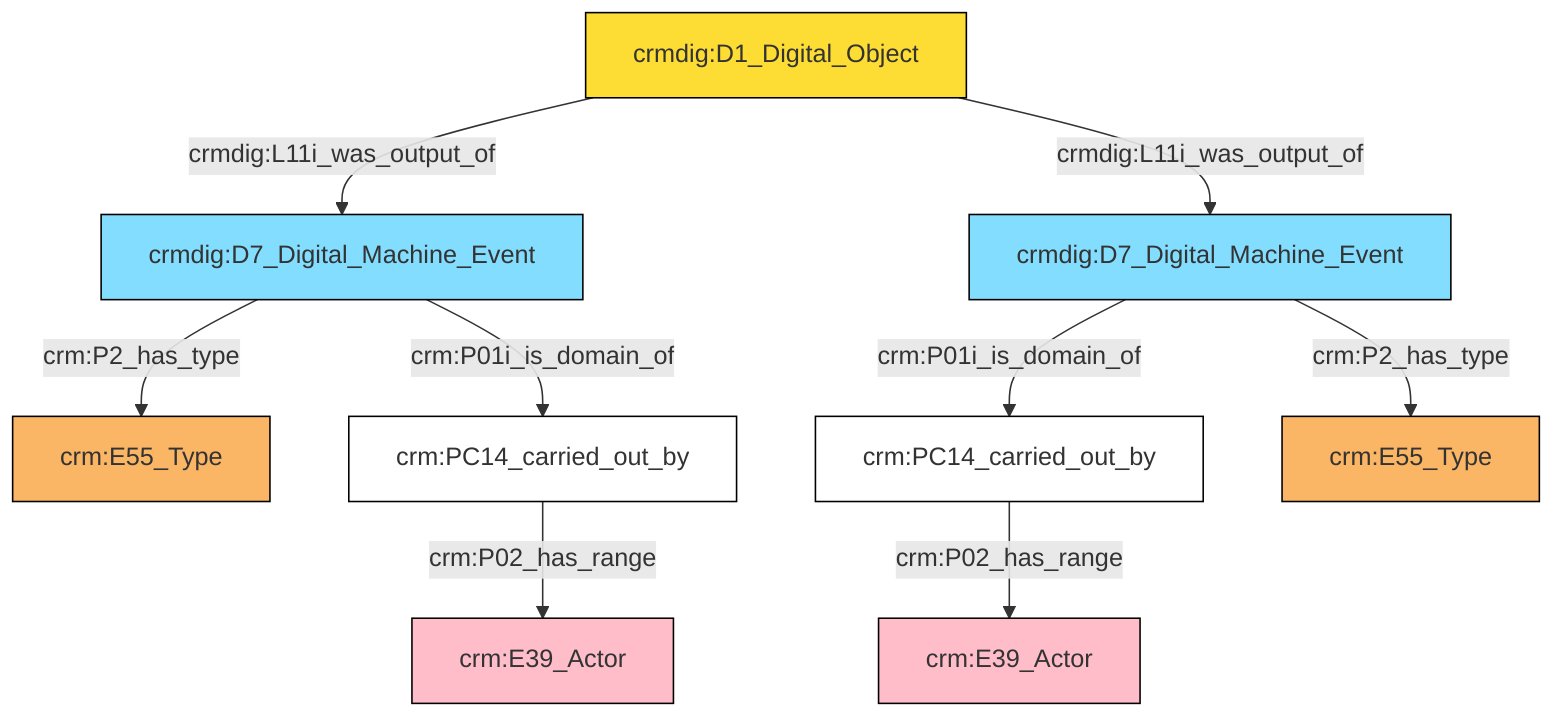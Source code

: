 flowchart TD
classDef Literal fill:#ffffff,stroke:#000000,color:;
classDef Literal_URI fill:#ffffff,stroke:#000000,color:;
classDef crm_E1_CRM_Entity fill:#ffffff,stroke:#000000,color:;
classDef crm_E1_CRM_Entity_URI fill:#ffffff,stroke:#000000,color:;
classDef crm_E2_Temporal_Entity fill:#82ddff,stroke:#000000,color:;
classDef crm_E2_Temporal_Entity_URI fill:#d2effa,stroke:#000000,color:;
classDef crm_E55_Type fill:#fab565,stroke:#000000,color:;
classDef crm_E55_Type_URI fill:#fde7ce,stroke:#000000,color:;
classDef crm_E52_Time-Span fill:#86bcc8,stroke:#000000,color:;
classDef crm_E52_Time-Span_URI fill:#dcebef,stroke:#000000,color:;
classDef crm_E41_Appellation fill:#fef3ba,stroke:#000000,color:;
classDef crm_E41_Appellation_URI fill:#fffae6,stroke:#000000,color:;
classDef crm_E53_Place fill:#94cc7d,stroke:#000000,color:;
classDef crm_E53_Place_URI fill:#e1f1da,stroke:#000000,color:;
classDef crm_E77_Persistent_Item fill:#ffffff,stroke:#000000,color:;
classDef crm_E77_Persistent_Item_URI fill:#ffffff,stroke:#000000,color:;
classDef crm_E28_Conceptual_Object fill:#fddc34,stroke:#000000,color:;
classDef crm_E28_Conceptual_Object_URI fill:#fef6cd,stroke:#000000,color:;
classDef crm_E18_Physical_Thing fill:#c78e66,stroke:#000000,color:;
classDef crm_E18_Physical_Thing_URI fill:#e3c8b5,stroke:#000000,color:;
classDef crm_E39_Actor fill:#ffbdca,stroke:#000000,color:;
classDef crm_E39_Actor_URI fill:#ffe6eb,stroke:#000000,color:;
classDef crm_E54_Dimension fill:#b8b8b8,stroke:#000000,color:;
classDef crm_E54_Dimension_URI fill:#f2f2f2,stroke:#000000,color:;
classDef crm_E92_Spacetime_Volume fill:#cc80ff,stroke:#000000,color:;
classDef crm_E92_Spacetime_Volume_URI fill:#ebccff,stroke:#000000,color:;
classDef crm_E59_Primitive_Value fill:#f0f0f0,stroke:#000000,color:;
classDef crm_E59_Primitive_Value_URI fill:#f2f2f2,stroke:#000000,color:;
classDef crm_PC0_Typed_CRM_Property fill:#ffffff,stroke:#000000,color:;
classDef crm_PC0_Typed_CRM_Property_URI fill:#ffffff,stroke:#000000,color:;
classDef Multi fill:#cccccc,stroke:#000000,color:;
classDef Multi_URI fill:#cccccc,stroke:#000000,color:;
2["crmdig:D1_Digital_Object"]:::crm_E28_Conceptual_Object -->|crmdig:L11i_was_output_of| 3["crmdig:D7_Digital_Machine_Event"]:::crm_E2_Temporal_Entity
3["crmdig:D7_Digital_Machine_Event"]:::crm_E2_Temporal_Entity -->|crm:P2_has_type| 12["crm:E55_Type"]:::crm_E55_Type
14["crm:PC14_carried_out_by"]:::crm_PC0_Typed_CRM_Property -->|crm:P02_has_range| 8["crm:E39_Actor"]:::crm_E39_Actor
2["crmdig:D1_Digital_Object"]:::crm_E28_Conceptual_Object -->|crmdig:L11i_was_output_of| 0["crmdig:D7_Digital_Machine_Event"]:::crm_E2_Temporal_Entity
3["crmdig:D7_Digital_Machine_Event"]:::crm_E2_Temporal_Entity -->|crm:P01i_is_domain_of| 6["crm:PC14_carried_out_by"]:::crm_PC0_Typed_CRM_Property
0["crmdig:D7_Digital_Machine_Event"]:::crm_E2_Temporal_Entity -->|crm:P01i_is_domain_of| 14["crm:PC14_carried_out_by"]:::crm_PC0_Typed_CRM_Property
0["crmdig:D7_Digital_Machine_Event"]:::crm_E2_Temporal_Entity -->|crm:P2_has_type| 4["crm:E55_Type"]:::crm_E55_Type
6["crm:PC14_carried_out_by"]:::crm_PC0_Typed_CRM_Property -->|crm:P02_has_range| 18["crm:E39_Actor"]:::crm_E39_Actor